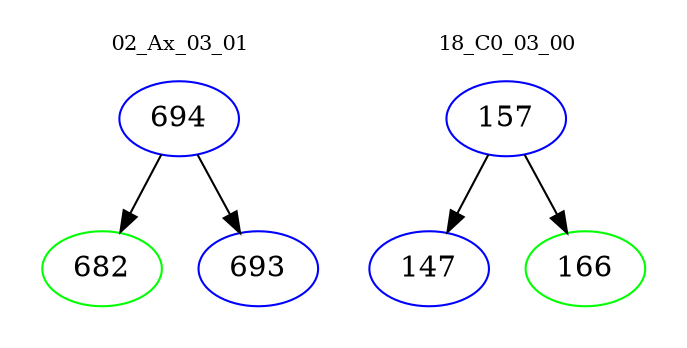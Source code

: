 digraph{
subgraph cluster_0 {
color = white
label = "02_Ax_03_01";
fontsize=10;
T0_694 [label="694", color="blue"]
T0_694 -> T0_682 [color="black"]
T0_682 [label="682", color="green"]
T0_694 -> T0_693 [color="black"]
T0_693 [label="693", color="blue"]
}
subgraph cluster_1 {
color = white
label = "18_C0_03_00";
fontsize=10;
T1_157 [label="157", color="blue"]
T1_157 -> T1_147 [color="black"]
T1_147 [label="147", color="blue"]
T1_157 -> T1_166 [color="black"]
T1_166 [label="166", color="green"]
}
}
